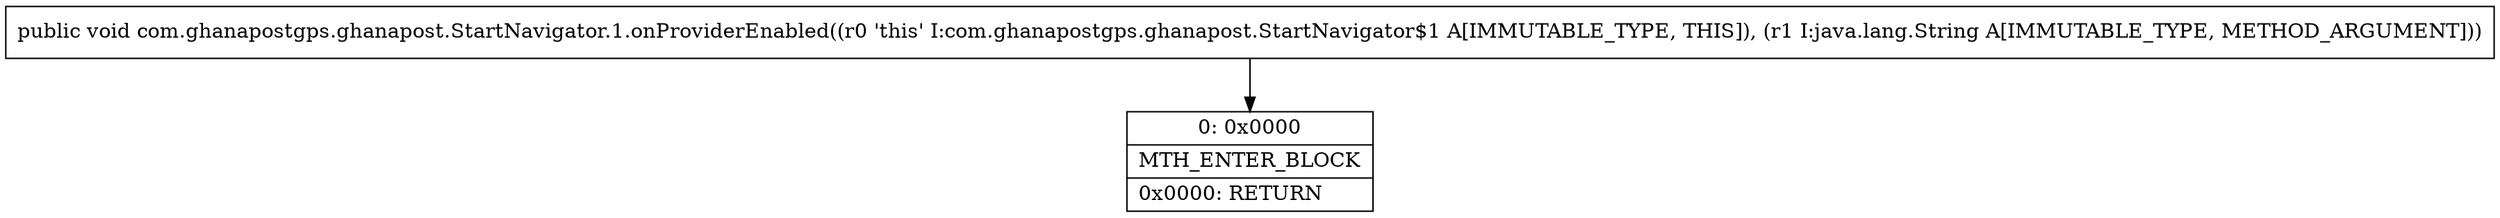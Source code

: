 digraph "CFG forcom.ghanapostgps.ghanapost.StartNavigator.1.onProviderEnabled(Ljava\/lang\/String;)V" {
Node_0 [shape=record,label="{0\:\ 0x0000|MTH_ENTER_BLOCK\l|0x0000: RETURN   \l}"];
MethodNode[shape=record,label="{public void com.ghanapostgps.ghanapost.StartNavigator.1.onProviderEnabled((r0 'this' I:com.ghanapostgps.ghanapost.StartNavigator$1 A[IMMUTABLE_TYPE, THIS]), (r1 I:java.lang.String A[IMMUTABLE_TYPE, METHOD_ARGUMENT])) }"];
MethodNode -> Node_0;
}

